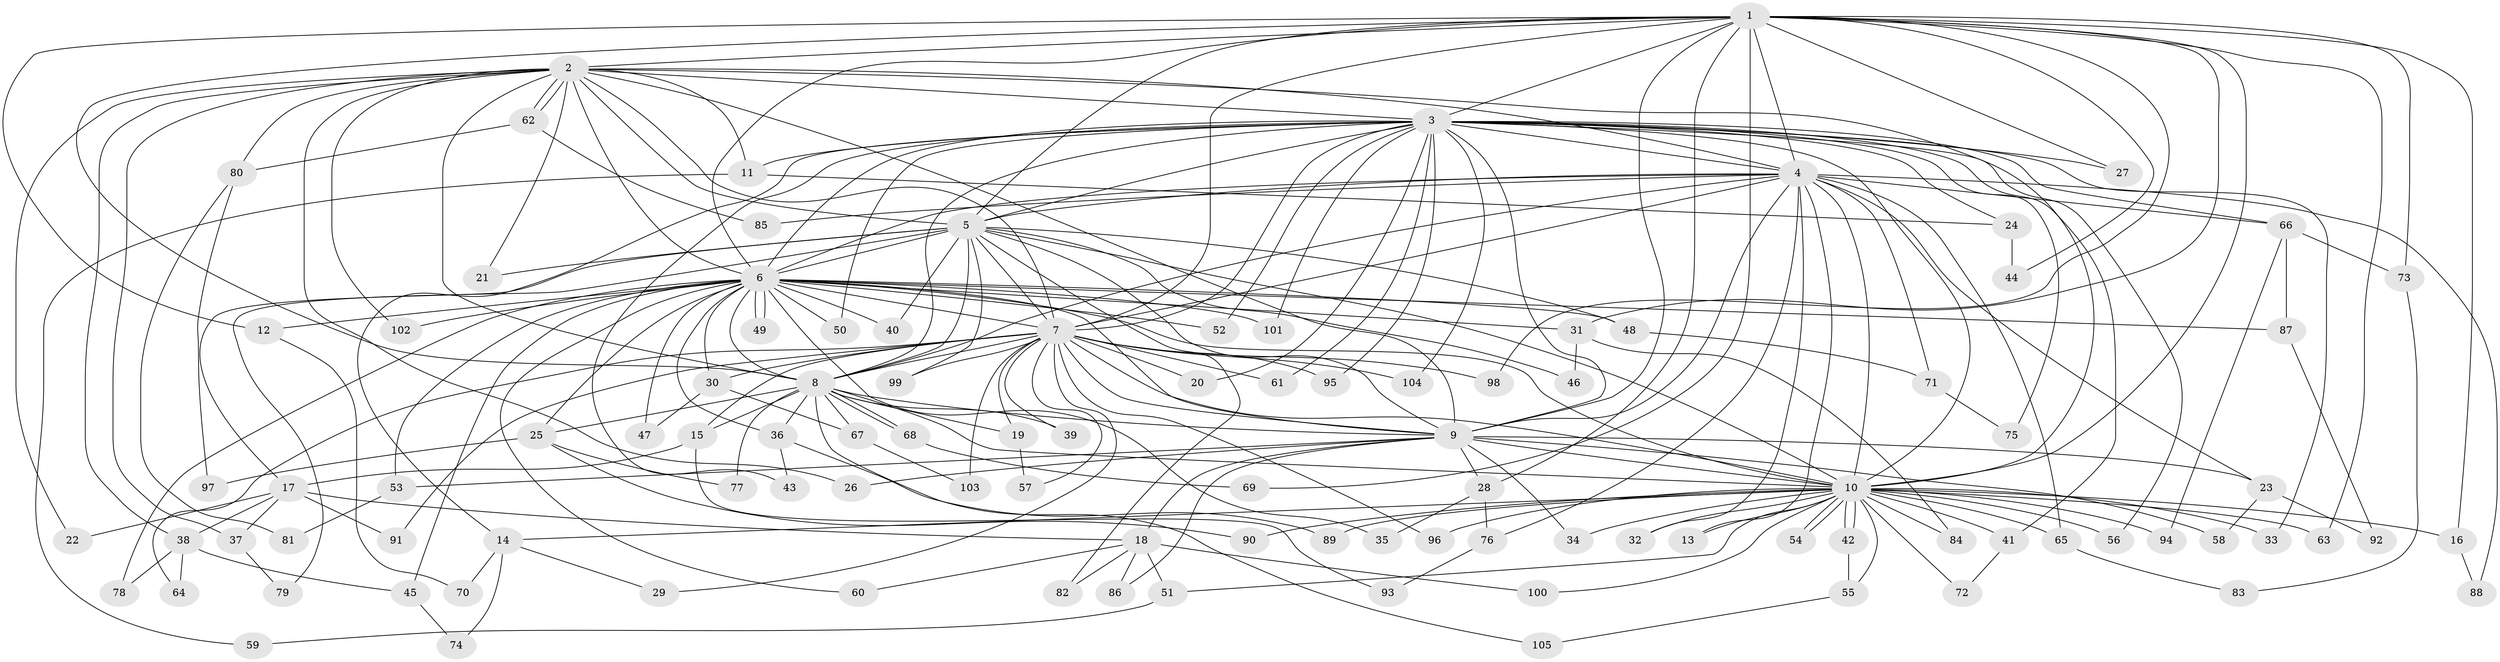 // Generated by graph-tools (version 1.1) at 2025/34/03/09/25 02:34:45]
// undirected, 105 vertices, 235 edges
graph export_dot {
graph [start="1"]
  node [color=gray90,style=filled];
  1;
  2;
  3;
  4;
  5;
  6;
  7;
  8;
  9;
  10;
  11;
  12;
  13;
  14;
  15;
  16;
  17;
  18;
  19;
  20;
  21;
  22;
  23;
  24;
  25;
  26;
  27;
  28;
  29;
  30;
  31;
  32;
  33;
  34;
  35;
  36;
  37;
  38;
  39;
  40;
  41;
  42;
  43;
  44;
  45;
  46;
  47;
  48;
  49;
  50;
  51;
  52;
  53;
  54;
  55;
  56;
  57;
  58;
  59;
  60;
  61;
  62;
  63;
  64;
  65;
  66;
  67;
  68;
  69;
  70;
  71;
  72;
  73;
  74;
  75;
  76;
  77;
  78;
  79;
  80;
  81;
  82;
  83;
  84;
  85;
  86;
  87;
  88;
  89;
  90;
  91;
  92;
  93;
  94;
  95;
  96;
  97;
  98;
  99;
  100;
  101;
  102;
  103;
  104;
  105;
  1 -- 2;
  1 -- 3;
  1 -- 4;
  1 -- 5;
  1 -- 6;
  1 -- 7;
  1 -- 8;
  1 -- 9;
  1 -- 10;
  1 -- 12;
  1 -- 16;
  1 -- 27;
  1 -- 28;
  1 -- 31;
  1 -- 44;
  1 -- 63;
  1 -- 69;
  1 -- 73;
  1 -- 98;
  2 -- 3;
  2 -- 4;
  2 -- 5;
  2 -- 6;
  2 -- 7;
  2 -- 8;
  2 -- 9;
  2 -- 10;
  2 -- 11;
  2 -- 21;
  2 -- 22;
  2 -- 26;
  2 -- 37;
  2 -- 38;
  2 -- 62;
  2 -- 62;
  2 -- 80;
  2 -- 102;
  3 -- 4;
  3 -- 5;
  3 -- 6;
  3 -- 7;
  3 -- 8;
  3 -- 9;
  3 -- 10;
  3 -- 11;
  3 -- 14;
  3 -- 20;
  3 -- 24;
  3 -- 27;
  3 -- 33;
  3 -- 41;
  3 -- 43;
  3 -- 50;
  3 -- 52;
  3 -- 56;
  3 -- 61;
  3 -- 66;
  3 -- 75;
  3 -- 95;
  3 -- 101;
  3 -- 104;
  4 -- 5;
  4 -- 6;
  4 -- 7;
  4 -- 8;
  4 -- 9;
  4 -- 10;
  4 -- 13;
  4 -- 23;
  4 -- 32;
  4 -- 65;
  4 -- 66;
  4 -- 71;
  4 -- 76;
  4 -- 85;
  4 -- 88;
  5 -- 6;
  5 -- 7;
  5 -- 8;
  5 -- 9;
  5 -- 10;
  5 -- 17;
  5 -- 21;
  5 -- 40;
  5 -- 46;
  5 -- 48;
  5 -- 79;
  5 -- 82;
  5 -- 99;
  6 -- 7;
  6 -- 8;
  6 -- 9;
  6 -- 10;
  6 -- 12;
  6 -- 25;
  6 -- 30;
  6 -- 31;
  6 -- 35;
  6 -- 36;
  6 -- 40;
  6 -- 45;
  6 -- 47;
  6 -- 48;
  6 -- 49;
  6 -- 49;
  6 -- 50;
  6 -- 52;
  6 -- 53;
  6 -- 60;
  6 -- 78;
  6 -- 87;
  6 -- 101;
  6 -- 102;
  7 -- 8;
  7 -- 9;
  7 -- 10;
  7 -- 15;
  7 -- 19;
  7 -- 20;
  7 -- 29;
  7 -- 30;
  7 -- 39;
  7 -- 57;
  7 -- 61;
  7 -- 64;
  7 -- 91;
  7 -- 95;
  7 -- 96;
  7 -- 98;
  7 -- 99;
  7 -- 103;
  7 -- 104;
  8 -- 9;
  8 -- 10;
  8 -- 15;
  8 -- 19;
  8 -- 25;
  8 -- 36;
  8 -- 39;
  8 -- 67;
  8 -- 68;
  8 -- 68;
  8 -- 77;
  8 -- 105;
  9 -- 10;
  9 -- 18;
  9 -- 23;
  9 -- 26;
  9 -- 28;
  9 -- 34;
  9 -- 53;
  9 -- 58;
  9 -- 86;
  10 -- 13;
  10 -- 14;
  10 -- 16;
  10 -- 32;
  10 -- 33;
  10 -- 34;
  10 -- 41;
  10 -- 42;
  10 -- 42;
  10 -- 51;
  10 -- 54;
  10 -- 54;
  10 -- 55;
  10 -- 56;
  10 -- 63;
  10 -- 65;
  10 -- 72;
  10 -- 84;
  10 -- 89;
  10 -- 90;
  10 -- 94;
  10 -- 96;
  10 -- 100;
  11 -- 24;
  11 -- 59;
  12 -- 70;
  14 -- 29;
  14 -- 70;
  14 -- 74;
  15 -- 17;
  15 -- 93;
  16 -- 88;
  17 -- 18;
  17 -- 22;
  17 -- 37;
  17 -- 38;
  17 -- 91;
  18 -- 51;
  18 -- 60;
  18 -- 82;
  18 -- 86;
  18 -- 100;
  19 -- 57;
  23 -- 58;
  23 -- 92;
  24 -- 44;
  25 -- 77;
  25 -- 90;
  25 -- 97;
  28 -- 35;
  28 -- 76;
  30 -- 47;
  30 -- 67;
  31 -- 46;
  31 -- 84;
  36 -- 43;
  36 -- 89;
  37 -- 79;
  38 -- 45;
  38 -- 64;
  38 -- 78;
  41 -- 72;
  42 -- 55;
  45 -- 74;
  48 -- 71;
  51 -- 59;
  53 -- 81;
  55 -- 105;
  62 -- 80;
  62 -- 85;
  65 -- 83;
  66 -- 73;
  66 -- 87;
  66 -- 94;
  67 -- 103;
  68 -- 69;
  71 -- 75;
  73 -- 83;
  76 -- 93;
  80 -- 81;
  80 -- 97;
  87 -- 92;
}

